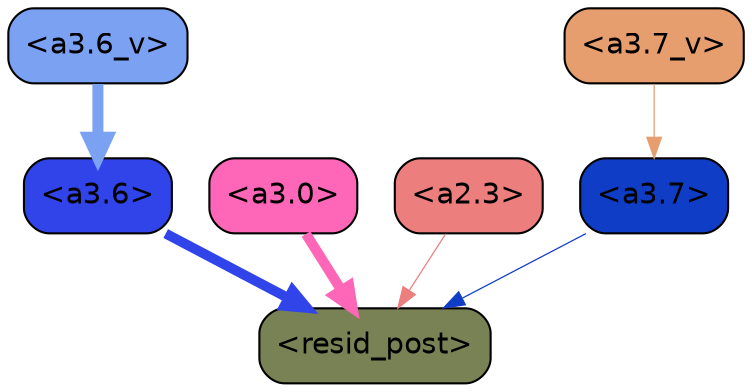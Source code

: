strict digraph "" {
	graph [bgcolor=transparent,
		layout=dot,
		overlap=false,
		splines=true
	];
	"<a3.7>"	[color=black,
		fillcolor="#103dc5",
		fontname=Helvetica,
		shape=box,
		style="filled, rounded"];
	"<resid_post>"	[color=black,
		fillcolor="#798254",
		fontname=Helvetica,
		shape=box,
		style="filled, rounded"];
	"<a3.7>" -> "<resid_post>"	[color="#103dc5",
		penwidth=0.6];
	"<a3.6>"	[color=black,
		fillcolor="#3044e9",
		fontname=Helvetica,
		shape=box,
		style="filled, rounded"];
	"<a3.6>" -> "<resid_post>"	[color="#3044e9",
		penwidth=4.7534414529800415];
	"<a3.0>"	[color=black,
		fillcolor="#fe66b8",
		fontname=Helvetica,
		shape=box,
		style="filled, rounded"];
	"<a3.0>" -> "<resid_post>"	[color="#fe66b8",
		penwidth=4.898576855659485];
	"<a2.3>"	[color=black,
		fillcolor="#ed7e7e",
		fontname=Helvetica,
		shape=box,
		style="filled, rounded"];
	"<a2.3>" -> "<resid_post>"	[color="#ed7e7e",
		penwidth=0.6];
	"<a3.7_v>"	[color=black,
		fillcolor="#e69e6f",
		fontname=Helvetica,
		shape=box,
		style="filled, rounded"];
	"<a3.7_v>" -> "<a3.7>"	[color="#e69e6f",
		penwidth=0.6];
	"<a3.6_v>"	[color=black,
		fillcolor="#7ba1f2",
		fontname=Helvetica,
		shape=box,
		style="filled, rounded"];
	"<a3.6_v>" -> "<a3.6>"	[color="#7ba1f2",
		penwidth=5.297133803367615];
}
